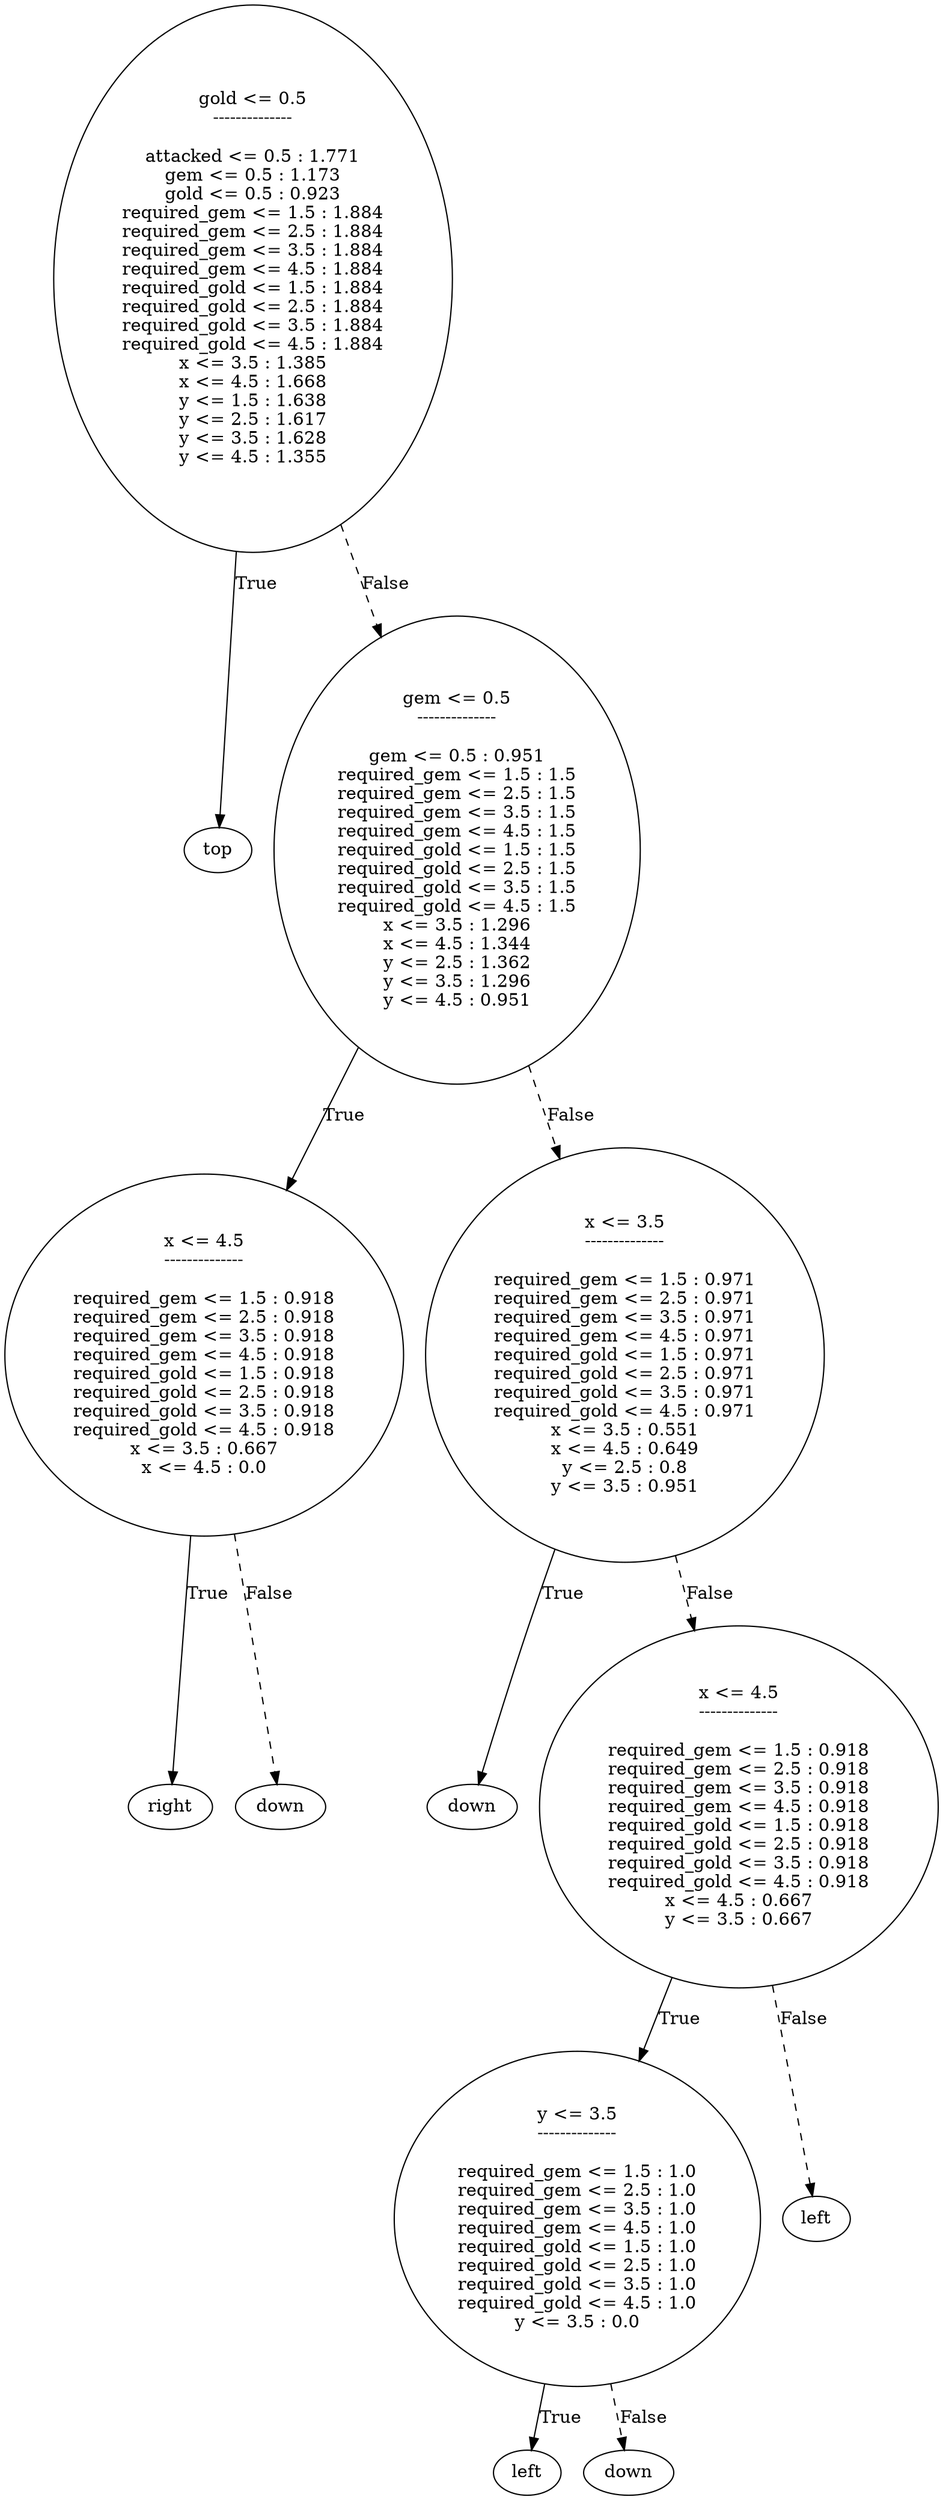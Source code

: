 digraph {
0 [label="gold <= 0.5
--------------

attacked <= 0.5 : 1.771
gem <= 0.5 : 1.173
gold <= 0.5 : 0.923
required_gem <= 1.5 : 1.884
required_gem <= 2.5 : 1.884
required_gem <= 3.5 : 1.884
required_gem <= 4.5 : 1.884
required_gold <= 1.5 : 1.884
required_gold <= 2.5 : 1.884
required_gold <= 3.5 : 1.884
required_gold <= 4.5 : 1.884
x <= 3.5 : 1.385
x <= 4.5 : 1.668
y <= 1.5 : 1.638
y <= 2.5 : 1.617
y <= 3.5 : 1.628
y <= 4.5 : 1.355"];
1 [label="top"];
0 -> 1 [label="True"];
2 [label="gem <= 0.5
--------------

gem <= 0.5 : 0.951
required_gem <= 1.5 : 1.5
required_gem <= 2.5 : 1.5
required_gem <= 3.5 : 1.5
required_gem <= 4.5 : 1.5
required_gold <= 1.5 : 1.5
required_gold <= 2.5 : 1.5
required_gold <= 3.5 : 1.5
required_gold <= 4.5 : 1.5
x <= 3.5 : 1.296
x <= 4.5 : 1.344
y <= 2.5 : 1.362
y <= 3.5 : 1.296
y <= 4.5 : 0.951"];
3 [label="x <= 4.5
--------------

required_gem <= 1.5 : 0.918
required_gem <= 2.5 : 0.918
required_gem <= 3.5 : 0.918
required_gem <= 4.5 : 0.918
required_gold <= 1.5 : 0.918
required_gold <= 2.5 : 0.918
required_gold <= 3.5 : 0.918
required_gold <= 4.5 : 0.918
x <= 3.5 : 0.667
x <= 4.5 : 0.0"];
4 [label="right"];
3 -> 4 [label="True"];
5 [label="down"];
3 -> 5 [style="dashed", label="False"];
2 -> 3 [label="True"];
6 [label="x <= 3.5
--------------

required_gem <= 1.5 : 0.971
required_gem <= 2.5 : 0.971
required_gem <= 3.5 : 0.971
required_gem <= 4.5 : 0.971
required_gold <= 1.5 : 0.971
required_gold <= 2.5 : 0.971
required_gold <= 3.5 : 0.971
required_gold <= 4.5 : 0.971
x <= 3.5 : 0.551
x <= 4.5 : 0.649
y <= 2.5 : 0.8
y <= 3.5 : 0.951"];
7 [label="down"];
6 -> 7 [label="True"];
8 [label="x <= 4.5
--------------

required_gem <= 1.5 : 0.918
required_gem <= 2.5 : 0.918
required_gem <= 3.5 : 0.918
required_gem <= 4.5 : 0.918
required_gold <= 1.5 : 0.918
required_gold <= 2.5 : 0.918
required_gold <= 3.5 : 0.918
required_gold <= 4.5 : 0.918
x <= 4.5 : 0.667
y <= 3.5 : 0.667"];
9 [label="y <= 3.5
--------------

required_gem <= 1.5 : 1.0
required_gem <= 2.5 : 1.0
required_gem <= 3.5 : 1.0
required_gem <= 4.5 : 1.0
required_gold <= 1.5 : 1.0
required_gold <= 2.5 : 1.0
required_gold <= 3.5 : 1.0
required_gold <= 4.5 : 1.0
y <= 3.5 : 0.0"];
10 [label="left"];
9 -> 10 [label="True"];
11 [label="down"];
9 -> 11 [style="dashed", label="False"];
8 -> 9 [label="True"];
12 [label="left"];
8 -> 12 [style="dashed", label="False"];
6 -> 8 [style="dashed", label="False"];
2 -> 6 [style="dashed", label="False"];
0 -> 2 [style="dashed", label="False"];

}